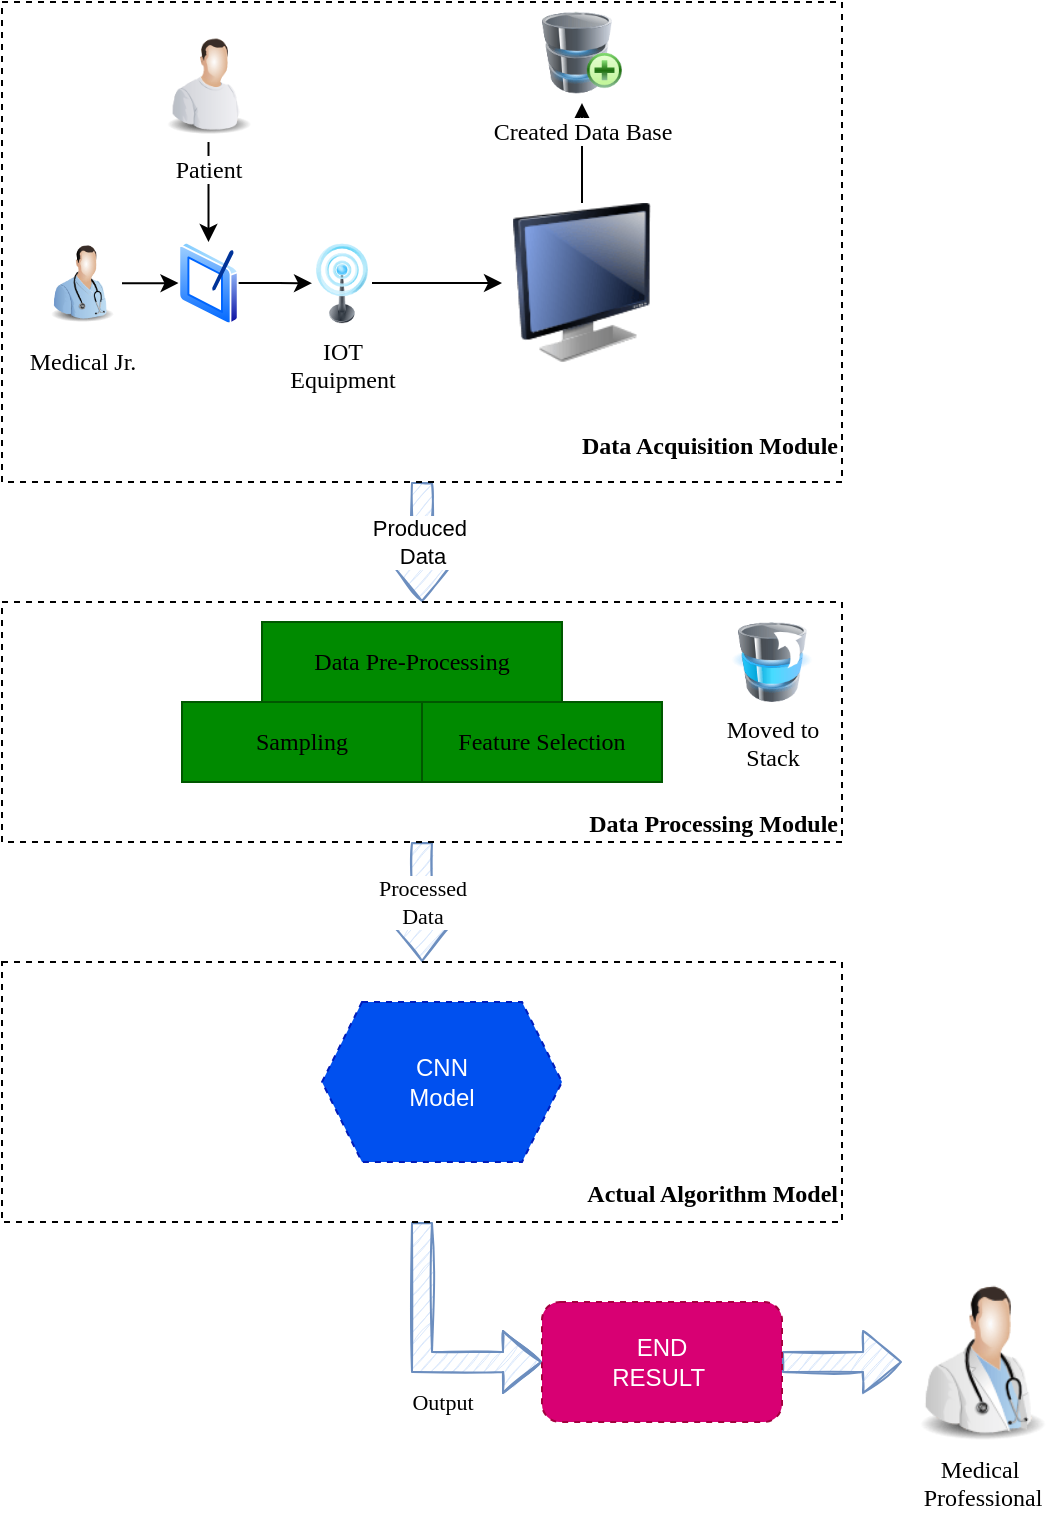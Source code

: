 <mxfile version="13.7.3" type="github"><diagram id="Fo8G432YseQSk9O0LEDh" name="Page-1"><mxGraphModel dx="920" dy="482" grid="1" gridSize="10" guides="1" tooltips="1" connect="1" arrows="1" fold="1" page="1" pageScale="1" pageWidth="850" pageHeight="1100" math="0" shadow="0"><root><mxCell id="0"/><mxCell id="1" parent="0"/><mxCell id="blBB1qyStyMIhfG4RFOH-19" value="Produced&amp;nbsp;&lt;br&gt;Data" style="edgeStyle=orthogonalEdgeStyle;rounded=0;orthogonalLoop=1;jettySize=auto;html=1;shape=flexArrow;sketch=1;fillColor=#dae8fc;strokeColor=#6c8ebf;" edge="1" parent="1" source="blBB1qyStyMIhfG4RFOH-2" target="blBB1qyStyMIhfG4RFOH-18"><mxGeometry relative="1" as="geometry"/></mxCell><mxCell id="blBB1qyStyMIhfG4RFOH-2" value="&lt;blockquote style=&quot;margin: 0 0 0 40px ; border: none ; padding: 0px&quot;&gt;&lt;blockquote style=&quot;margin: 0 0 0 40px ; border: none ; padding: 0px&quot;&gt;&lt;blockquote style=&quot;margin: 0 0 0 40px ; border: none ; padding: 0px&quot;&gt;&lt;font face=&quot;Times New Roman&quot; style=&quot;font-size: 14px&quot;&gt;&lt;b&gt;&lt;br&gt;&lt;/b&gt;&lt;/font&gt;&lt;/blockquote&gt;&lt;blockquote style=&quot;margin: 0 0 0 40px ; border: none ; padding: 0px&quot;&gt;&lt;font face=&quot;Times New Roman&quot;&gt;&lt;b&gt;&lt;br&gt;&lt;/b&gt;&lt;/font&gt;&lt;/blockquote&gt;&lt;blockquote style=&quot;margin: 0 0 0 40px ; border: none ; padding: 0px&quot;&gt;&lt;font face=&quot;Times New Roman&quot;&gt;&lt;b&gt;&lt;br&gt;&lt;/b&gt;&lt;/font&gt;&lt;/blockquote&gt;&lt;blockquote style=&quot;margin: 0 0 0 40px ; border: none ; padding: 0px&quot;&gt;&lt;font face=&quot;Times New Roman&quot;&gt;&lt;b&gt;&lt;br&gt;&lt;/b&gt;&lt;/font&gt;&lt;/blockquote&gt;&lt;blockquote style=&quot;margin: 0 0 0 40px ; border: none ; padding: 0px&quot;&gt;&lt;font face=&quot;Times New Roman&quot;&gt;&lt;b&gt;&lt;br&gt;&lt;/b&gt;&lt;/font&gt;&lt;/blockquote&gt;&lt;blockquote style=&quot;margin: 0 0 0 40px ; border: none ; padding: 0px&quot;&gt;&lt;font face=&quot;Times New Roman&quot;&gt;&lt;b&gt;&lt;br&gt;&lt;/b&gt;&lt;/font&gt;&lt;/blockquote&gt;&lt;blockquote style=&quot;margin: 0 0 0 40px ; border: none ; padding: 0px&quot;&gt;&lt;font face=&quot;Times New Roman&quot;&gt;&lt;b&gt;&lt;br&gt;&lt;/b&gt;&lt;/font&gt;&lt;/blockquote&gt;&lt;blockquote style=&quot;margin: 0 0 0 40px ; border: none ; padding: 0px&quot;&gt;&lt;font face=&quot;Times New Roman&quot;&gt;&lt;b&gt;&lt;br&gt;&lt;/b&gt;&lt;/font&gt;&lt;/blockquote&gt;&lt;blockquote style=&quot;margin: 0 0 0 40px ; border: none ; padding: 0px&quot;&gt;&lt;font face=&quot;Times New Roman&quot;&gt;&lt;b&gt;&lt;br&gt;&lt;/b&gt;&lt;/font&gt;&lt;/blockquote&gt;&lt;blockquote style=&quot;margin: 0 0 0 40px ; border: none ; padding: 0px&quot;&gt;&lt;font face=&quot;Times New Roman&quot;&gt;&lt;b&gt;&lt;br&gt;&lt;/b&gt;&lt;/font&gt;&lt;/blockquote&gt;&lt;blockquote style=&quot;margin: 0 0 0 40px ; border: none ; padding: 0px&quot;&gt;&lt;font face=&quot;Times New Roman&quot;&gt;&lt;b&gt;&lt;br&gt;&lt;/b&gt;&lt;/font&gt;&lt;/blockquote&gt;&lt;blockquote style=&quot;margin: 0 0 0 40px ; border: none ; padding: 0px&quot;&gt;&lt;font face=&quot;Times New Roman&quot;&gt;&lt;b&gt;&lt;br&gt;&lt;/b&gt;&lt;/font&gt;&lt;/blockquote&gt;&lt;blockquote style=&quot;margin: 0 0 0 40px ; border: none ; padding: 0px&quot;&gt;&lt;font face=&quot;Times New Roman&quot;&gt;&lt;b&gt;&lt;br&gt;&lt;/b&gt;&lt;/font&gt;&lt;/blockquote&gt;&lt;blockquote style=&quot;margin: 0 0 0 40px ; border: none ; padding: 0px&quot;&gt;&lt;font face=&quot;Times New Roman&quot;&gt;&lt;b&gt;&lt;br&gt;&lt;/b&gt;&lt;/font&gt;&lt;/blockquote&gt;&lt;blockquote style=&quot;margin: 0 0 0 40px ; border: none ; padding: 0px&quot;&gt;&lt;font face=&quot;Times New Roman&quot;&gt;&lt;b&gt;Data Acquisition Module&lt;/b&gt;&lt;/font&gt;&lt;/blockquote&gt;&lt;/blockquote&gt;&lt;/blockquote&gt;" style="rounded=0;whiteSpace=wrap;html=1;dashed=1;align=right;" vertex="1" parent="1"><mxGeometry x="240" y="50" width="420" height="240" as="geometry"/></mxCell><mxCell id="blBB1qyStyMIhfG4RFOH-8" value="" style="edgeStyle=orthogonalEdgeStyle;rounded=0;orthogonalLoop=1;jettySize=auto;html=1;" edge="1" parent="1" source="blBB1qyStyMIhfG4RFOH-3" target="blBB1qyStyMIhfG4RFOH-6"><mxGeometry relative="1" as="geometry"/></mxCell><mxCell id="blBB1qyStyMIhfG4RFOH-3" value="&lt;font face=&quot;Times New Roman&quot;&gt;Patient&lt;/font&gt;" style="image;html=1;image=img/lib/clip_art/people/Worker_Man_128x128.png;dashed=1;" vertex="1" parent="1"><mxGeometry x="316.5" y="60" width="53.5" height="60" as="geometry"/></mxCell><mxCell id="blBB1qyStyMIhfG4RFOH-7" value="" style="edgeStyle=orthogonalEdgeStyle;rounded=0;orthogonalLoop=1;jettySize=auto;html=1;" edge="1" parent="1" source="blBB1qyStyMIhfG4RFOH-4" target="blBB1qyStyMIhfG4RFOH-6"><mxGeometry relative="1" as="geometry"/></mxCell><mxCell id="blBB1qyStyMIhfG4RFOH-4" value="&lt;font face=&quot;Times New Roman&quot;&gt;Medical Jr.&lt;/font&gt;" style="image;html=1;image=img/lib/clip_art/people/Nurse_Man_128x128.png;dashed=1;" vertex="1" parent="1"><mxGeometry x="260" y="165.55" width="40" height="50" as="geometry"/></mxCell><mxCell id="blBB1qyStyMIhfG4RFOH-12" value="" style="edgeStyle=orthogonalEdgeStyle;rounded=0;orthogonalLoop=1;jettySize=auto;html=1;" edge="1" parent="1" source="blBB1qyStyMIhfG4RFOH-5" target="blBB1qyStyMIhfG4RFOH-11"><mxGeometry relative="1" as="geometry"/></mxCell><mxCell id="blBB1qyStyMIhfG4RFOH-5" value="&lt;font face=&quot;Times New Roman&quot;&gt;IOT&lt;br&gt;Equipment&lt;/font&gt;" style="image;html=1;image=img/lib/clip_art/telecommunication/Signal_tower_on_128x128.png;dashed=1;" vertex="1" parent="1"><mxGeometry x="395" y="170.55" width="30" height="40" as="geometry"/></mxCell><mxCell id="blBB1qyStyMIhfG4RFOH-10" value="" style="edgeStyle=orthogonalEdgeStyle;rounded=0;orthogonalLoop=1;jettySize=auto;html=1;" edge="1" parent="1" source="blBB1qyStyMIhfG4RFOH-6" target="blBB1qyStyMIhfG4RFOH-5"><mxGeometry relative="1" as="geometry"/></mxCell><mxCell id="blBB1qyStyMIhfG4RFOH-6" value="" style="aspect=fixed;perimeter=ellipsePerimeter;html=1;align=center;shadow=0;dashed=0;spacingTop=3;image;image=img/lib/active_directory/tablet_pc.svg;" vertex="1" parent="1"><mxGeometry x="328.25" y="170" width="30" height="41.09" as="geometry"/></mxCell><mxCell id="blBB1qyStyMIhfG4RFOH-17" value="" style="edgeStyle=orthogonalEdgeStyle;rounded=0;orthogonalLoop=1;jettySize=auto;html=1;" edge="1" parent="1" source="blBB1qyStyMIhfG4RFOH-11" target="blBB1qyStyMIhfG4RFOH-13"><mxGeometry relative="1" as="geometry"/></mxCell><mxCell id="blBB1qyStyMIhfG4RFOH-11" value="" style="image;html=1;image=img/lib/clip_art/computers/Monitor_128x128.png;dashed=1;" vertex="1" parent="1"><mxGeometry x="490" y="150.55" width="80" height="80" as="geometry"/></mxCell><mxCell id="blBB1qyStyMIhfG4RFOH-13" value="&lt;font face=&quot;Times New Roman&quot;&gt;Created Data Base&lt;/font&gt;" style="image;html=1;image=img/lib/clip_art/computers/Database_Add_128x128.png;dashed=1;" vertex="1" parent="1"><mxGeometry x="510" y="50" width="40" height="50.55" as="geometry"/></mxCell><mxCell id="blBB1qyStyMIhfG4RFOH-28" value="&lt;font face=&quot;Times New Roman&quot;&gt;Processed&lt;br&gt;Data&lt;/font&gt;" style="edgeStyle=orthogonalEdgeStyle;shape=flexArrow;rounded=0;sketch=1;orthogonalLoop=1;jettySize=auto;html=1;fillColor=#dae8fc;strokeColor=#6c8ebf;" edge="1" parent="1" source="blBB1qyStyMIhfG4RFOH-18" target="blBB1qyStyMIhfG4RFOH-27"><mxGeometry relative="1" as="geometry"/></mxCell><mxCell id="blBB1qyStyMIhfG4RFOH-18" value="&lt;font face=&quot;Times New Roman&quot;&gt;&lt;b&gt;&lt;br&gt;&lt;br&gt;&lt;br&gt;&lt;br&gt;&lt;br&gt;&lt;br&gt;&lt;br&gt;Data Processing Module&lt;/b&gt;&lt;/font&gt;" style="rounded=0;whiteSpace=wrap;html=1;dashed=1;align=right;" vertex="1" parent="1"><mxGeometry x="240" y="350" width="420" height="120" as="geometry"/></mxCell><mxCell id="blBB1qyStyMIhfG4RFOH-20" value="" style="shape=table;html=1;whiteSpace=wrap;startSize=0;container=1;collapsible=0;childLayout=tableLayout;fillColor=#008a00;strokeColor=#005700;fontColor=#ffffff;" vertex="1" parent="1"><mxGeometry x="370" y="360" width="150" height="40" as="geometry"/></mxCell><mxCell id="blBB1qyStyMIhfG4RFOH-21" value="" style="shape=partialRectangle;html=1;whiteSpace=wrap;collapsible=0;dropTarget=0;pointerEvents=0;fillColor=none;top=0;left=0;bottom=0;right=0;points=[[0,0.5],[1,0.5]];portConstraint=eastwest;" vertex="1" parent="blBB1qyStyMIhfG4RFOH-20"><mxGeometry width="150" height="40" as="geometry"/></mxCell><mxCell id="blBB1qyStyMIhfG4RFOH-22" value="&lt;font face=&quot;Times New Roman&quot;&gt;Data Pre-Processing&lt;/font&gt;" style="shape=partialRectangle;html=1;whiteSpace=wrap;connectable=0;overflow=hidden;fillColor=none;top=0;left=0;bottom=0;right=0;" vertex="1" parent="blBB1qyStyMIhfG4RFOH-21"><mxGeometry width="150" height="40" as="geometry"/></mxCell><mxCell id="blBB1qyStyMIhfG4RFOH-23" value="" style="shape=table;html=1;whiteSpace=wrap;startSize=0;container=1;collapsible=0;childLayout=tableLayout;fillColor=#008a00;strokeColor=#005700;fontColor=#ffffff;" vertex="1" parent="1"><mxGeometry x="330" y="400" width="240" height="40" as="geometry"/></mxCell><mxCell id="blBB1qyStyMIhfG4RFOH-24" value="" style="shape=partialRectangle;html=1;whiteSpace=wrap;collapsible=0;dropTarget=0;pointerEvents=0;fillColor=none;top=0;left=0;bottom=0;right=0;points=[[0,0.5],[1,0.5]];portConstraint=eastwest;" vertex="1" parent="blBB1qyStyMIhfG4RFOH-23"><mxGeometry width="240" height="40" as="geometry"/></mxCell><mxCell id="blBB1qyStyMIhfG4RFOH-25" value="&lt;font face=&quot;Times New Roman&quot;&gt;Sampling&lt;/font&gt;" style="shape=partialRectangle;html=1;whiteSpace=wrap;connectable=0;overflow=hidden;fillColor=none;top=0;left=0;bottom=0;right=0;" vertex="1" parent="blBB1qyStyMIhfG4RFOH-24"><mxGeometry width="120" height="40" as="geometry"/></mxCell><mxCell id="blBB1qyStyMIhfG4RFOH-26" value="&lt;font face=&quot;Times New Roman&quot;&gt;Feature Selection&lt;/font&gt;" style="shape=partialRectangle;html=1;whiteSpace=wrap;connectable=0;overflow=hidden;fillColor=none;top=0;left=0;bottom=0;right=0;" vertex="1" parent="blBB1qyStyMIhfG4RFOH-24"><mxGeometry x="120" width="120" height="40" as="geometry"/></mxCell><mxCell id="blBB1qyStyMIhfG4RFOH-31" style="edgeStyle=orthogonalEdgeStyle;shape=flexArrow;rounded=0;sketch=1;orthogonalLoop=1;jettySize=auto;html=1;entryX=0;entryY=0.5;entryDx=0;entryDy=0;fillColor=#dae8fc;strokeColor=#6c8ebf;" edge="1" parent="1" source="blBB1qyStyMIhfG4RFOH-27" target="blBB1qyStyMIhfG4RFOH-30"><mxGeometry relative="1" as="geometry"/></mxCell><mxCell id="blBB1qyStyMIhfG4RFOH-32" value="&lt;font face=&quot;Times New Roman&quot;&gt;Output&lt;/font&gt;" style="edgeLabel;html=1;align=center;verticalAlign=middle;resizable=0;points=[];" vertex="1" connectable="0" parent="blBB1qyStyMIhfG4RFOH-31"><mxGeometry x="0.077" y="12" relative="1" as="geometry"><mxPoint x="10" y="32" as="offset"/></mxGeometry></mxCell><mxCell id="blBB1qyStyMIhfG4RFOH-27" value="&lt;div&gt;&lt;b style=&quot;font-family: &amp;#34;times new roman&amp;#34;&quot;&gt;&lt;br&gt;&lt;/b&gt;&lt;/div&gt;&lt;div&gt;&lt;b style=&quot;font-family: &amp;#34;times new roman&amp;#34;&quot;&gt;&lt;br&gt;&lt;/b&gt;&lt;/div&gt;&lt;div&gt;&lt;b style=&quot;font-family: &amp;#34;times new roman&amp;#34;&quot;&gt;&lt;br&gt;&lt;/b&gt;&lt;/div&gt;&lt;div&gt;&lt;b style=&quot;font-family: &amp;#34;times new roman&amp;#34;&quot;&gt;&lt;br&gt;&lt;/b&gt;&lt;/div&gt;&lt;div&gt;&lt;b style=&quot;font-family: &amp;#34;times new roman&amp;#34;&quot;&gt;&lt;br&gt;&lt;/b&gt;&lt;/div&gt;&lt;div&gt;&lt;b style=&quot;font-family: &amp;#34;times new roman&amp;#34;&quot;&gt;&lt;br&gt;&lt;/b&gt;&lt;/div&gt;&lt;div&gt;&lt;b style=&quot;font-family: &amp;#34;times new roman&amp;#34;&quot;&gt;&lt;br&gt;&lt;/b&gt;&lt;/div&gt;&lt;div&gt;&lt;b style=&quot;font-family: &amp;#34;times new roman&amp;#34;&quot;&gt;Actual Algorithm Model&lt;/b&gt;&lt;/div&gt;" style="rounded=0;whiteSpace=wrap;html=1;dashed=1;align=right;" vertex="1" parent="1"><mxGeometry x="240" y="530" width="420" height="130" as="geometry"/></mxCell><mxCell id="blBB1qyStyMIhfG4RFOH-29" value="CNN&lt;br&gt;Model" style="shape=hexagon;perimeter=hexagonPerimeter2;whiteSpace=wrap;html=1;fixedSize=1;dashed=1;fillColor=#0050ef;strokeColor=#001DBC;fontColor=#ffffff;" vertex="1" parent="1"><mxGeometry x="400" y="550" width="120" height="80" as="geometry"/></mxCell><mxCell id="blBB1qyStyMIhfG4RFOH-34" value="" style="edgeStyle=orthogonalEdgeStyle;shape=flexArrow;rounded=0;sketch=1;orthogonalLoop=1;jettySize=auto;html=1;fillColor=#dae8fc;strokeColor=#6c8ebf;" edge="1" parent="1" source="blBB1qyStyMIhfG4RFOH-30" target="blBB1qyStyMIhfG4RFOH-33"><mxGeometry relative="1" as="geometry"/></mxCell><mxCell id="blBB1qyStyMIhfG4RFOH-30" value="END&lt;br&gt;RESULT&amp;nbsp;" style="rounded=1;whiteSpace=wrap;html=1;dashed=1;fillColor=#d80073;strokeColor=#A50040;fontColor=#ffffff;" vertex="1" parent="1"><mxGeometry x="510" y="700" width="120" height="60" as="geometry"/></mxCell><mxCell id="blBB1qyStyMIhfG4RFOH-33" value="&lt;font face=&quot;Times New Roman&quot;&gt;Medical&amp;nbsp;&lt;br&gt;Professional&lt;/font&gt;" style="image;html=1;image=img/lib/clip_art/people/Doctor_Man_128x128.png;dashed=1;" vertex="1" parent="1"><mxGeometry x="690" y="690" width="80" height="80" as="geometry"/></mxCell><mxCell id="blBB1qyStyMIhfG4RFOH-35" value="&lt;font face=&quot;Times New Roman&quot;&gt;Moved to&lt;br&gt;Stack&lt;/font&gt;" style="image;html=1;image=img/lib/clip_art/computers/Database_Move_Stack_128x128.png;dashed=1;" vertex="1" parent="1"><mxGeometry x="600" y="360" width="50" height="40" as="geometry"/></mxCell></root></mxGraphModel></diagram></mxfile>